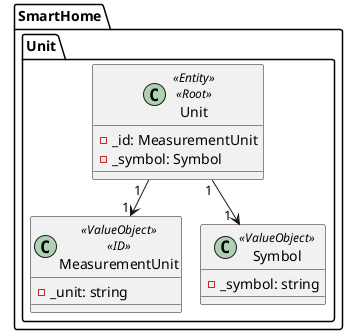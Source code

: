 @startuml
!pragma layout smetana

package SmartHome.Unit {
    class Unit <<Entity>><<Root>> {
        - _id: MeasurementUnit
        - _symbol: Symbol
    }
    class MeasurementUnit <<ValueObject>><<ID>> {
        - _unit: string
        }
    class Symbol<<ValueObject>> {
        - _symbol: string
        }

Unit "1  " --> "1" MeasurementUnit
Unit "1" --> "1  " Symbol
}
@enduml